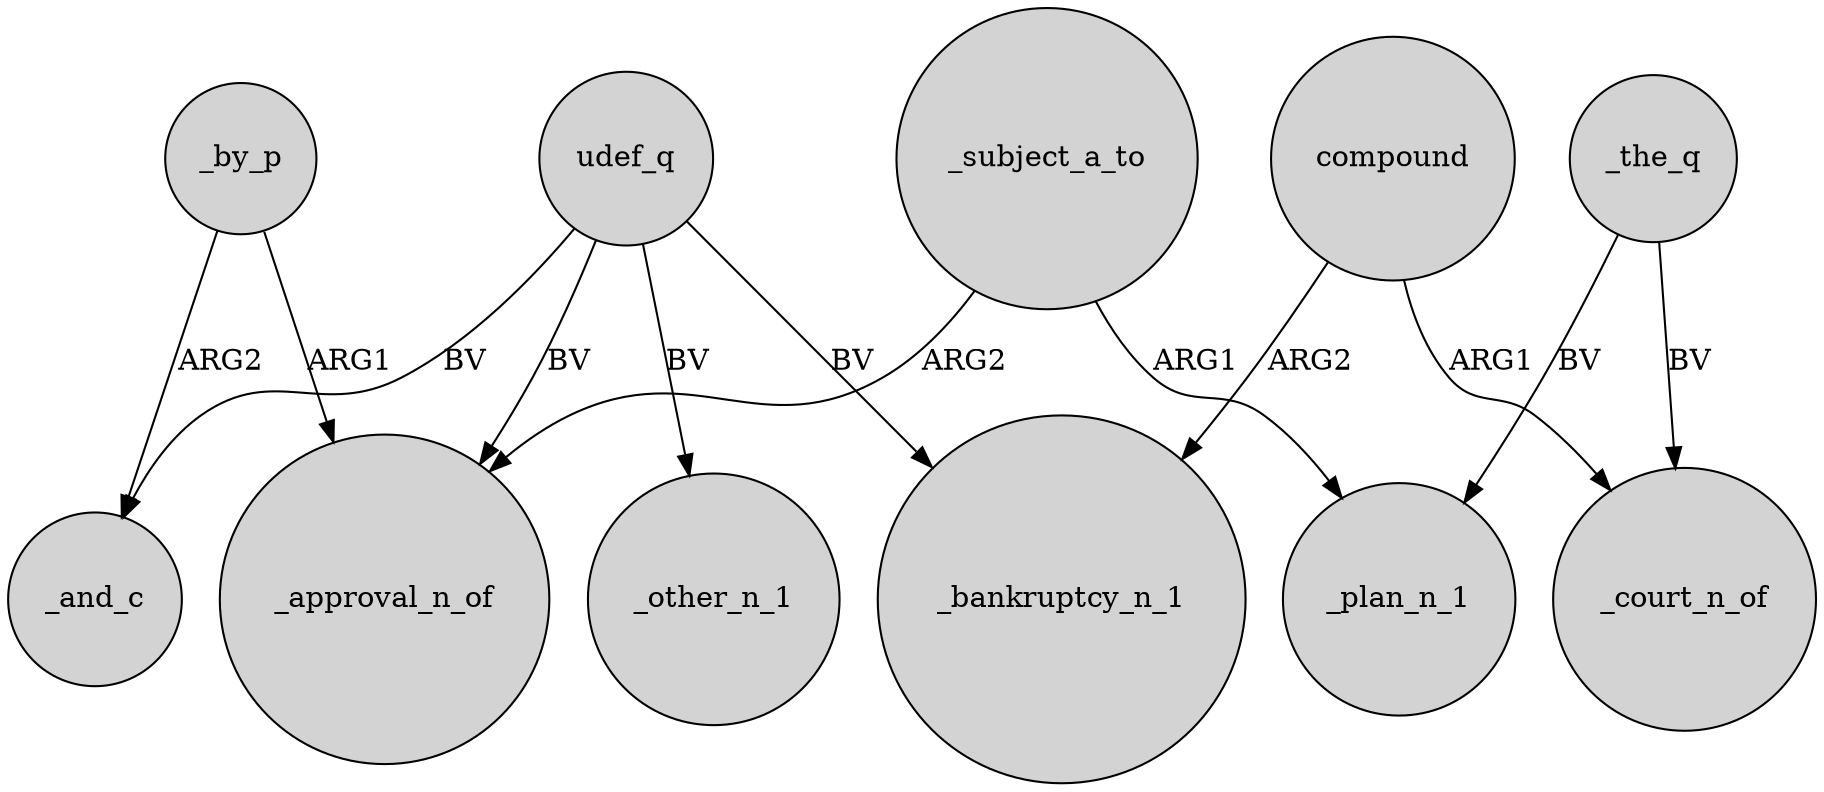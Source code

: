 digraph {
	node [shape=circle style=filled]
	_by_p -> _approval_n_of [label=ARG1]
	udef_q -> _bankruptcy_n_1 [label=BV]
	udef_q -> _approval_n_of [label=BV]
	udef_q -> _and_c [label=BV]
	udef_q -> _other_n_1 [label=BV]
	_subject_a_to -> _approval_n_of [label=ARG2]
	_subject_a_to -> _plan_n_1 [label=ARG1]
	compound -> _court_n_of [label=ARG1]
	compound -> _bankruptcy_n_1 [label=ARG2]
	_the_q -> _plan_n_1 [label=BV]
	_by_p -> _and_c [label=ARG2]
	_the_q -> _court_n_of [label=BV]
}
